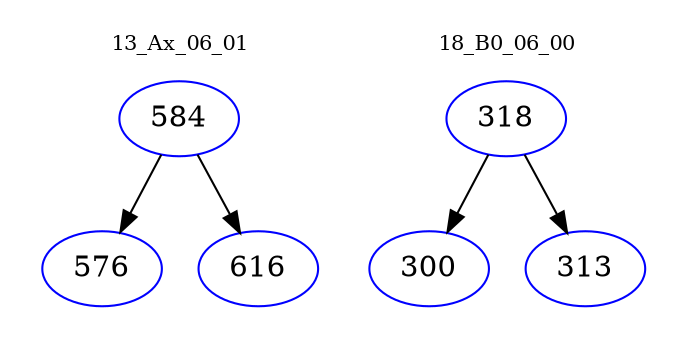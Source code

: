 digraph{
subgraph cluster_0 {
color = white
label = "13_Ax_06_01";
fontsize=10;
T0_584 [label="584", color="blue"]
T0_584 -> T0_576 [color="black"]
T0_576 [label="576", color="blue"]
T0_584 -> T0_616 [color="black"]
T0_616 [label="616", color="blue"]
}
subgraph cluster_1 {
color = white
label = "18_B0_06_00";
fontsize=10;
T1_318 [label="318", color="blue"]
T1_318 -> T1_300 [color="black"]
T1_300 [label="300", color="blue"]
T1_318 -> T1_313 [color="black"]
T1_313 [label="313", color="blue"]
}
}
